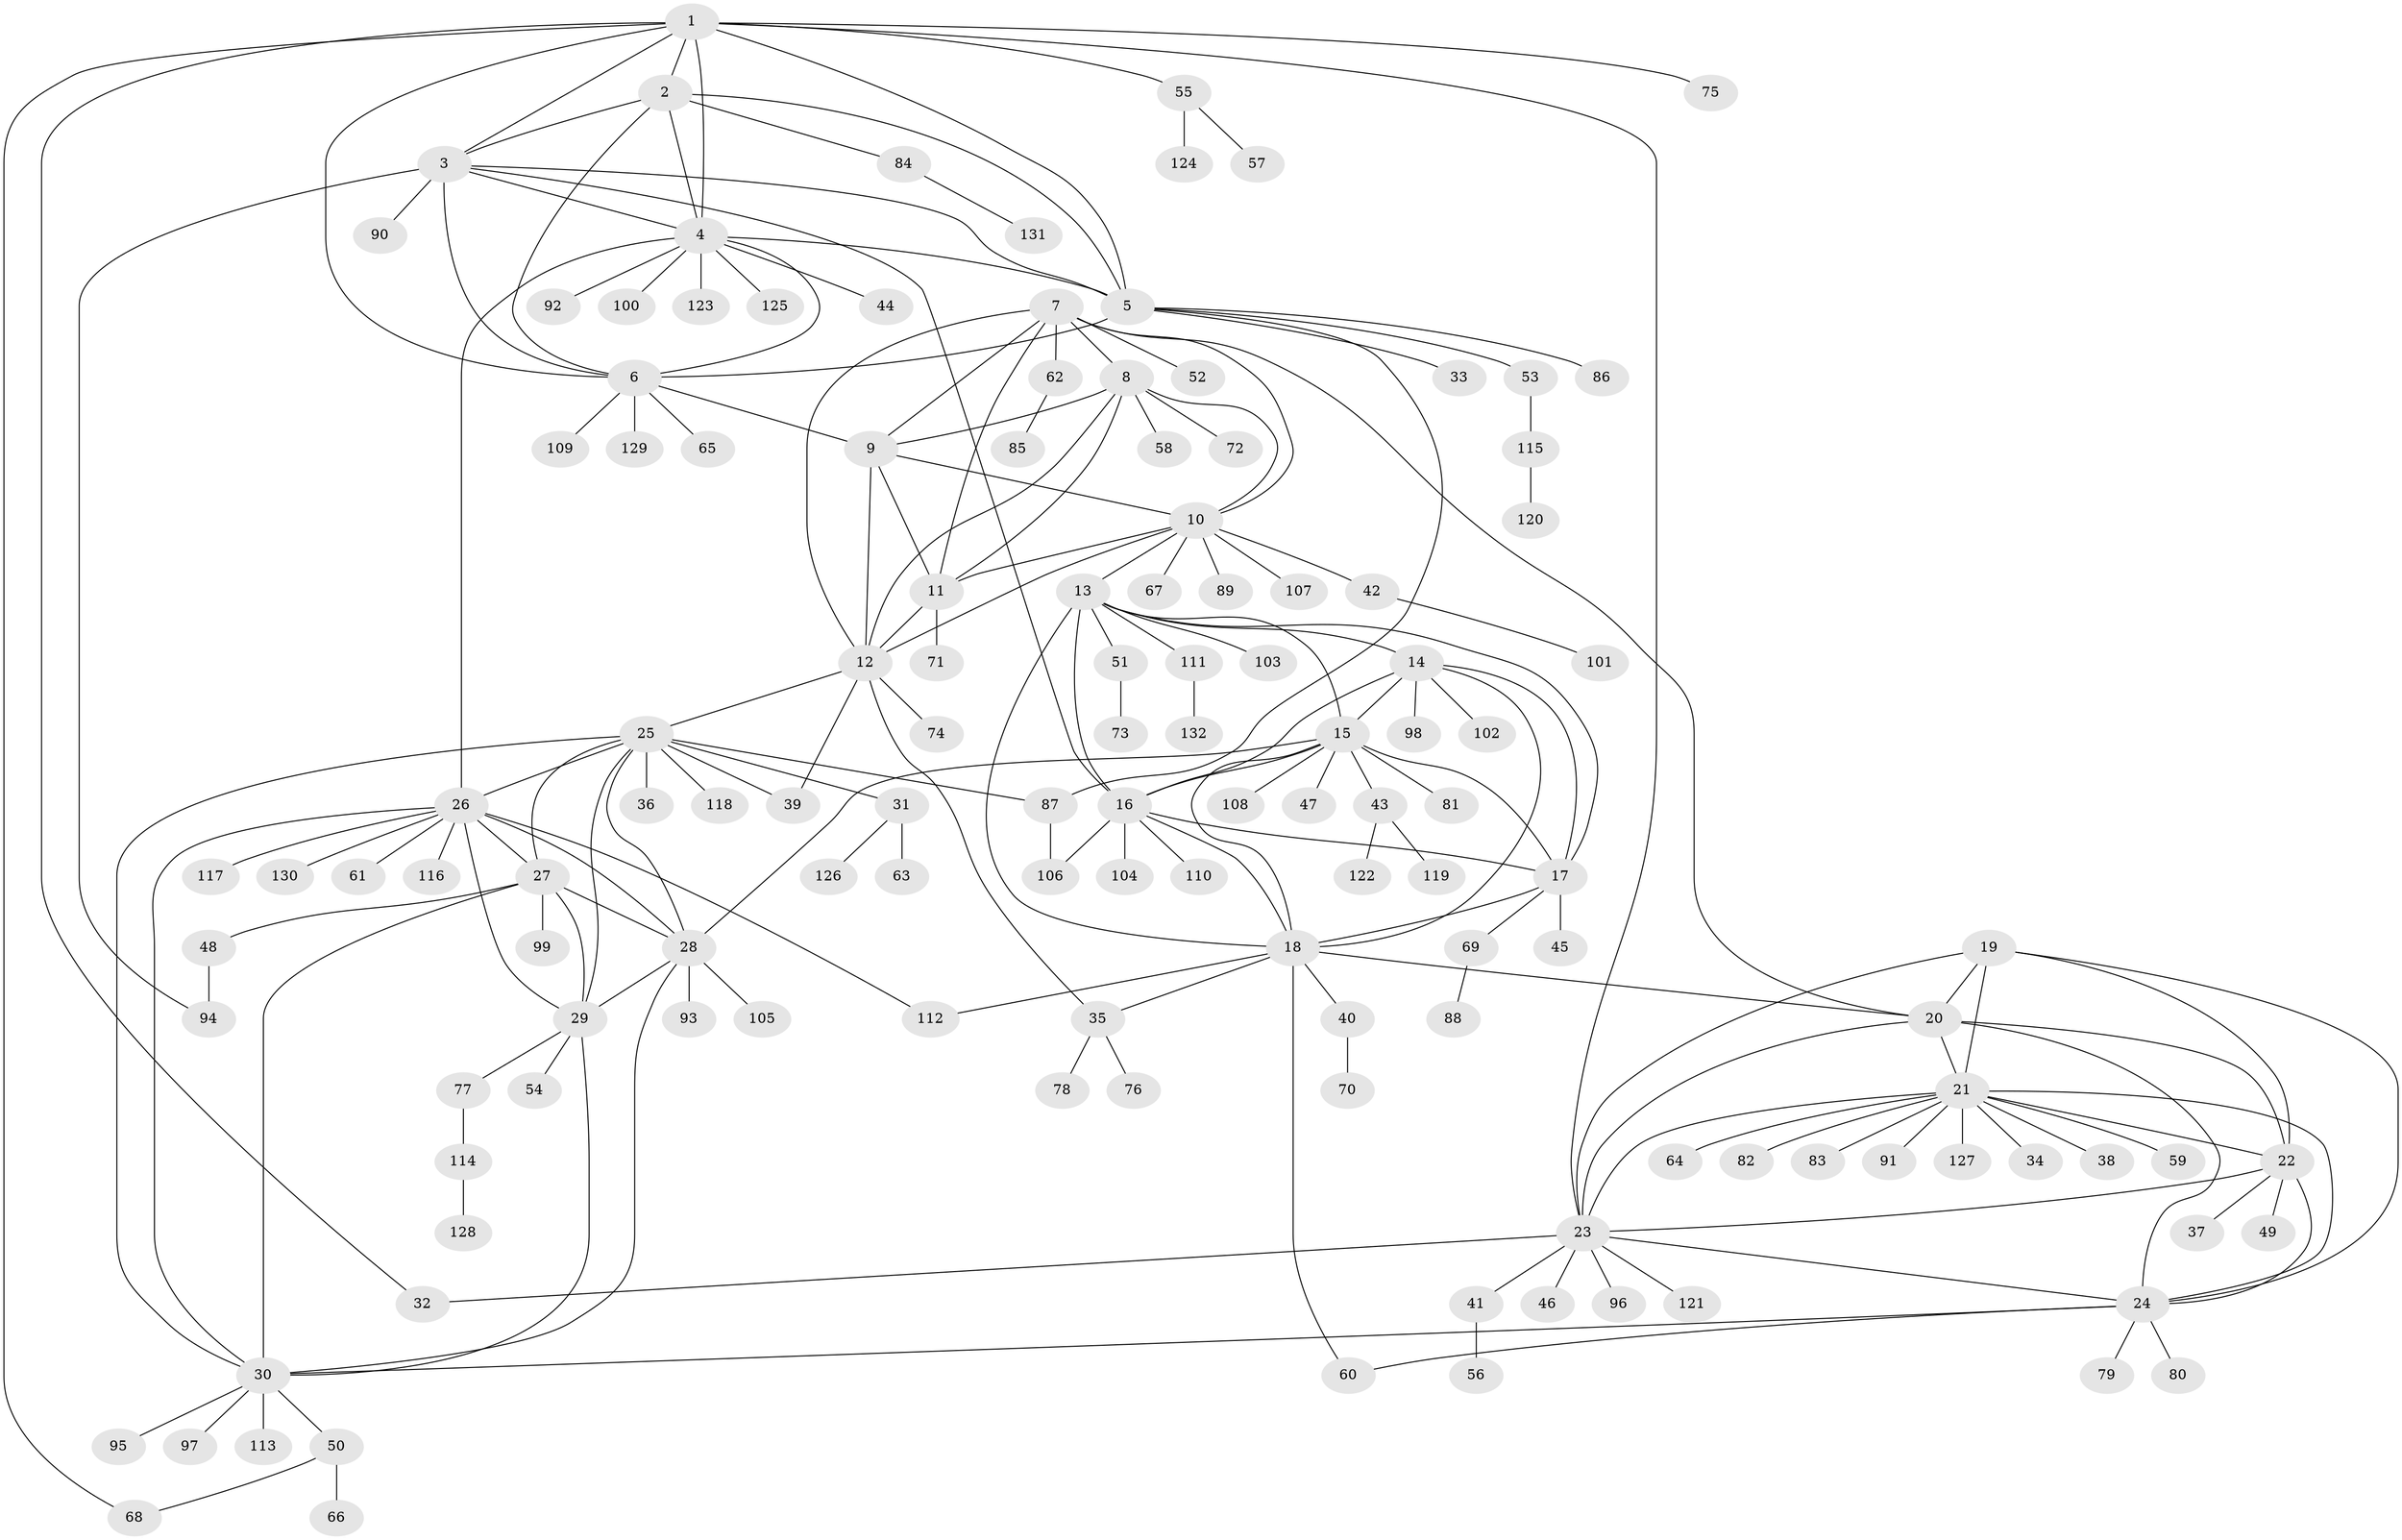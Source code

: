 // coarse degree distribution, {8: 0.02857142857142857, 5: 0.02857142857142857, 11: 0.02857142857142857, 9: 0.02857142857142857, 10: 0.01904761904761905, 4: 0.009523809523809525, 12: 0.01904761904761905, 7: 0.01904761904761905, 6: 0.02857142857142857, 2: 0.13333333333333333, 1: 0.6285714285714286, 3: 0.02857142857142857}
// Generated by graph-tools (version 1.1) at 2025/52/02/27/25 19:52:17]
// undirected, 132 vertices, 196 edges
graph export_dot {
graph [start="1"]
  node [color=gray90,style=filled];
  1;
  2;
  3;
  4;
  5;
  6;
  7;
  8;
  9;
  10;
  11;
  12;
  13;
  14;
  15;
  16;
  17;
  18;
  19;
  20;
  21;
  22;
  23;
  24;
  25;
  26;
  27;
  28;
  29;
  30;
  31;
  32;
  33;
  34;
  35;
  36;
  37;
  38;
  39;
  40;
  41;
  42;
  43;
  44;
  45;
  46;
  47;
  48;
  49;
  50;
  51;
  52;
  53;
  54;
  55;
  56;
  57;
  58;
  59;
  60;
  61;
  62;
  63;
  64;
  65;
  66;
  67;
  68;
  69;
  70;
  71;
  72;
  73;
  74;
  75;
  76;
  77;
  78;
  79;
  80;
  81;
  82;
  83;
  84;
  85;
  86;
  87;
  88;
  89;
  90;
  91;
  92;
  93;
  94;
  95;
  96;
  97;
  98;
  99;
  100;
  101;
  102;
  103;
  104;
  105;
  106;
  107;
  108;
  109;
  110;
  111;
  112;
  113;
  114;
  115;
  116;
  117;
  118;
  119;
  120;
  121;
  122;
  123;
  124;
  125;
  126;
  127;
  128;
  129;
  130;
  131;
  132;
  1 -- 2;
  1 -- 3;
  1 -- 4;
  1 -- 5;
  1 -- 6;
  1 -- 23;
  1 -- 32;
  1 -- 55;
  1 -- 68;
  1 -- 75;
  2 -- 3;
  2 -- 4;
  2 -- 5;
  2 -- 6;
  2 -- 84;
  3 -- 4;
  3 -- 5;
  3 -- 6;
  3 -- 16;
  3 -- 90;
  3 -- 94;
  4 -- 5;
  4 -- 6;
  4 -- 26;
  4 -- 44;
  4 -- 92;
  4 -- 100;
  4 -- 123;
  4 -- 125;
  5 -- 6;
  5 -- 33;
  5 -- 53;
  5 -- 86;
  5 -- 87;
  6 -- 9;
  6 -- 65;
  6 -- 109;
  6 -- 129;
  7 -- 8;
  7 -- 9;
  7 -- 10;
  7 -- 11;
  7 -- 12;
  7 -- 20;
  7 -- 52;
  7 -- 62;
  8 -- 9;
  8 -- 10;
  8 -- 11;
  8 -- 12;
  8 -- 58;
  8 -- 72;
  9 -- 10;
  9 -- 11;
  9 -- 12;
  10 -- 11;
  10 -- 12;
  10 -- 13;
  10 -- 42;
  10 -- 67;
  10 -- 89;
  10 -- 107;
  11 -- 12;
  11 -- 71;
  12 -- 25;
  12 -- 35;
  12 -- 39;
  12 -- 74;
  13 -- 14;
  13 -- 15;
  13 -- 16;
  13 -- 17;
  13 -- 18;
  13 -- 51;
  13 -- 103;
  13 -- 111;
  14 -- 15;
  14 -- 16;
  14 -- 17;
  14 -- 18;
  14 -- 98;
  14 -- 102;
  15 -- 16;
  15 -- 17;
  15 -- 18;
  15 -- 28;
  15 -- 43;
  15 -- 47;
  15 -- 81;
  15 -- 108;
  16 -- 17;
  16 -- 18;
  16 -- 104;
  16 -- 106;
  16 -- 110;
  17 -- 18;
  17 -- 45;
  17 -- 69;
  18 -- 20;
  18 -- 35;
  18 -- 40;
  18 -- 60;
  18 -- 112;
  19 -- 20;
  19 -- 21;
  19 -- 22;
  19 -- 23;
  19 -- 24;
  20 -- 21;
  20 -- 22;
  20 -- 23;
  20 -- 24;
  21 -- 22;
  21 -- 23;
  21 -- 24;
  21 -- 34;
  21 -- 38;
  21 -- 59;
  21 -- 64;
  21 -- 82;
  21 -- 83;
  21 -- 91;
  21 -- 127;
  22 -- 23;
  22 -- 24;
  22 -- 37;
  22 -- 49;
  23 -- 24;
  23 -- 32;
  23 -- 41;
  23 -- 46;
  23 -- 96;
  23 -- 121;
  24 -- 30;
  24 -- 60;
  24 -- 79;
  24 -- 80;
  25 -- 26;
  25 -- 27;
  25 -- 28;
  25 -- 29;
  25 -- 30;
  25 -- 31;
  25 -- 36;
  25 -- 39;
  25 -- 87;
  25 -- 118;
  26 -- 27;
  26 -- 28;
  26 -- 29;
  26 -- 30;
  26 -- 61;
  26 -- 112;
  26 -- 116;
  26 -- 117;
  26 -- 130;
  27 -- 28;
  27 -- 29;
  27 -- 30;
  27 -- 48;
  27 -- 99;
  28 -- 29;
  28 -- 30;
  28 -- 93;
  28 -- 105;
  29 -- 30;
  29 -- 54;
  29 -- 77;
  30 -- 50;
  30 -- 95;
  30 -- 97;
  30 -- 113;
  31 -- 63;
  31 -- 126;
  35 -- 76;
  35 -- 78;
  40 -- 70;
  41 -- 56;
  42 -- 101;
  43 -- 119;
  43 -- 122;
  48 -- 94;
  50 -- 66;
  50 -- 68;
  51 -- 73;
  53 -- 115;
  55 -- 57;
  55 -- 124;
  62 -- 85;
  69 -- 88;
  77 -- 114;
  84 -- 131;
  87 -- 106;
  111 -- 132;
  114 -- 128;
  115 -- 120;
}
